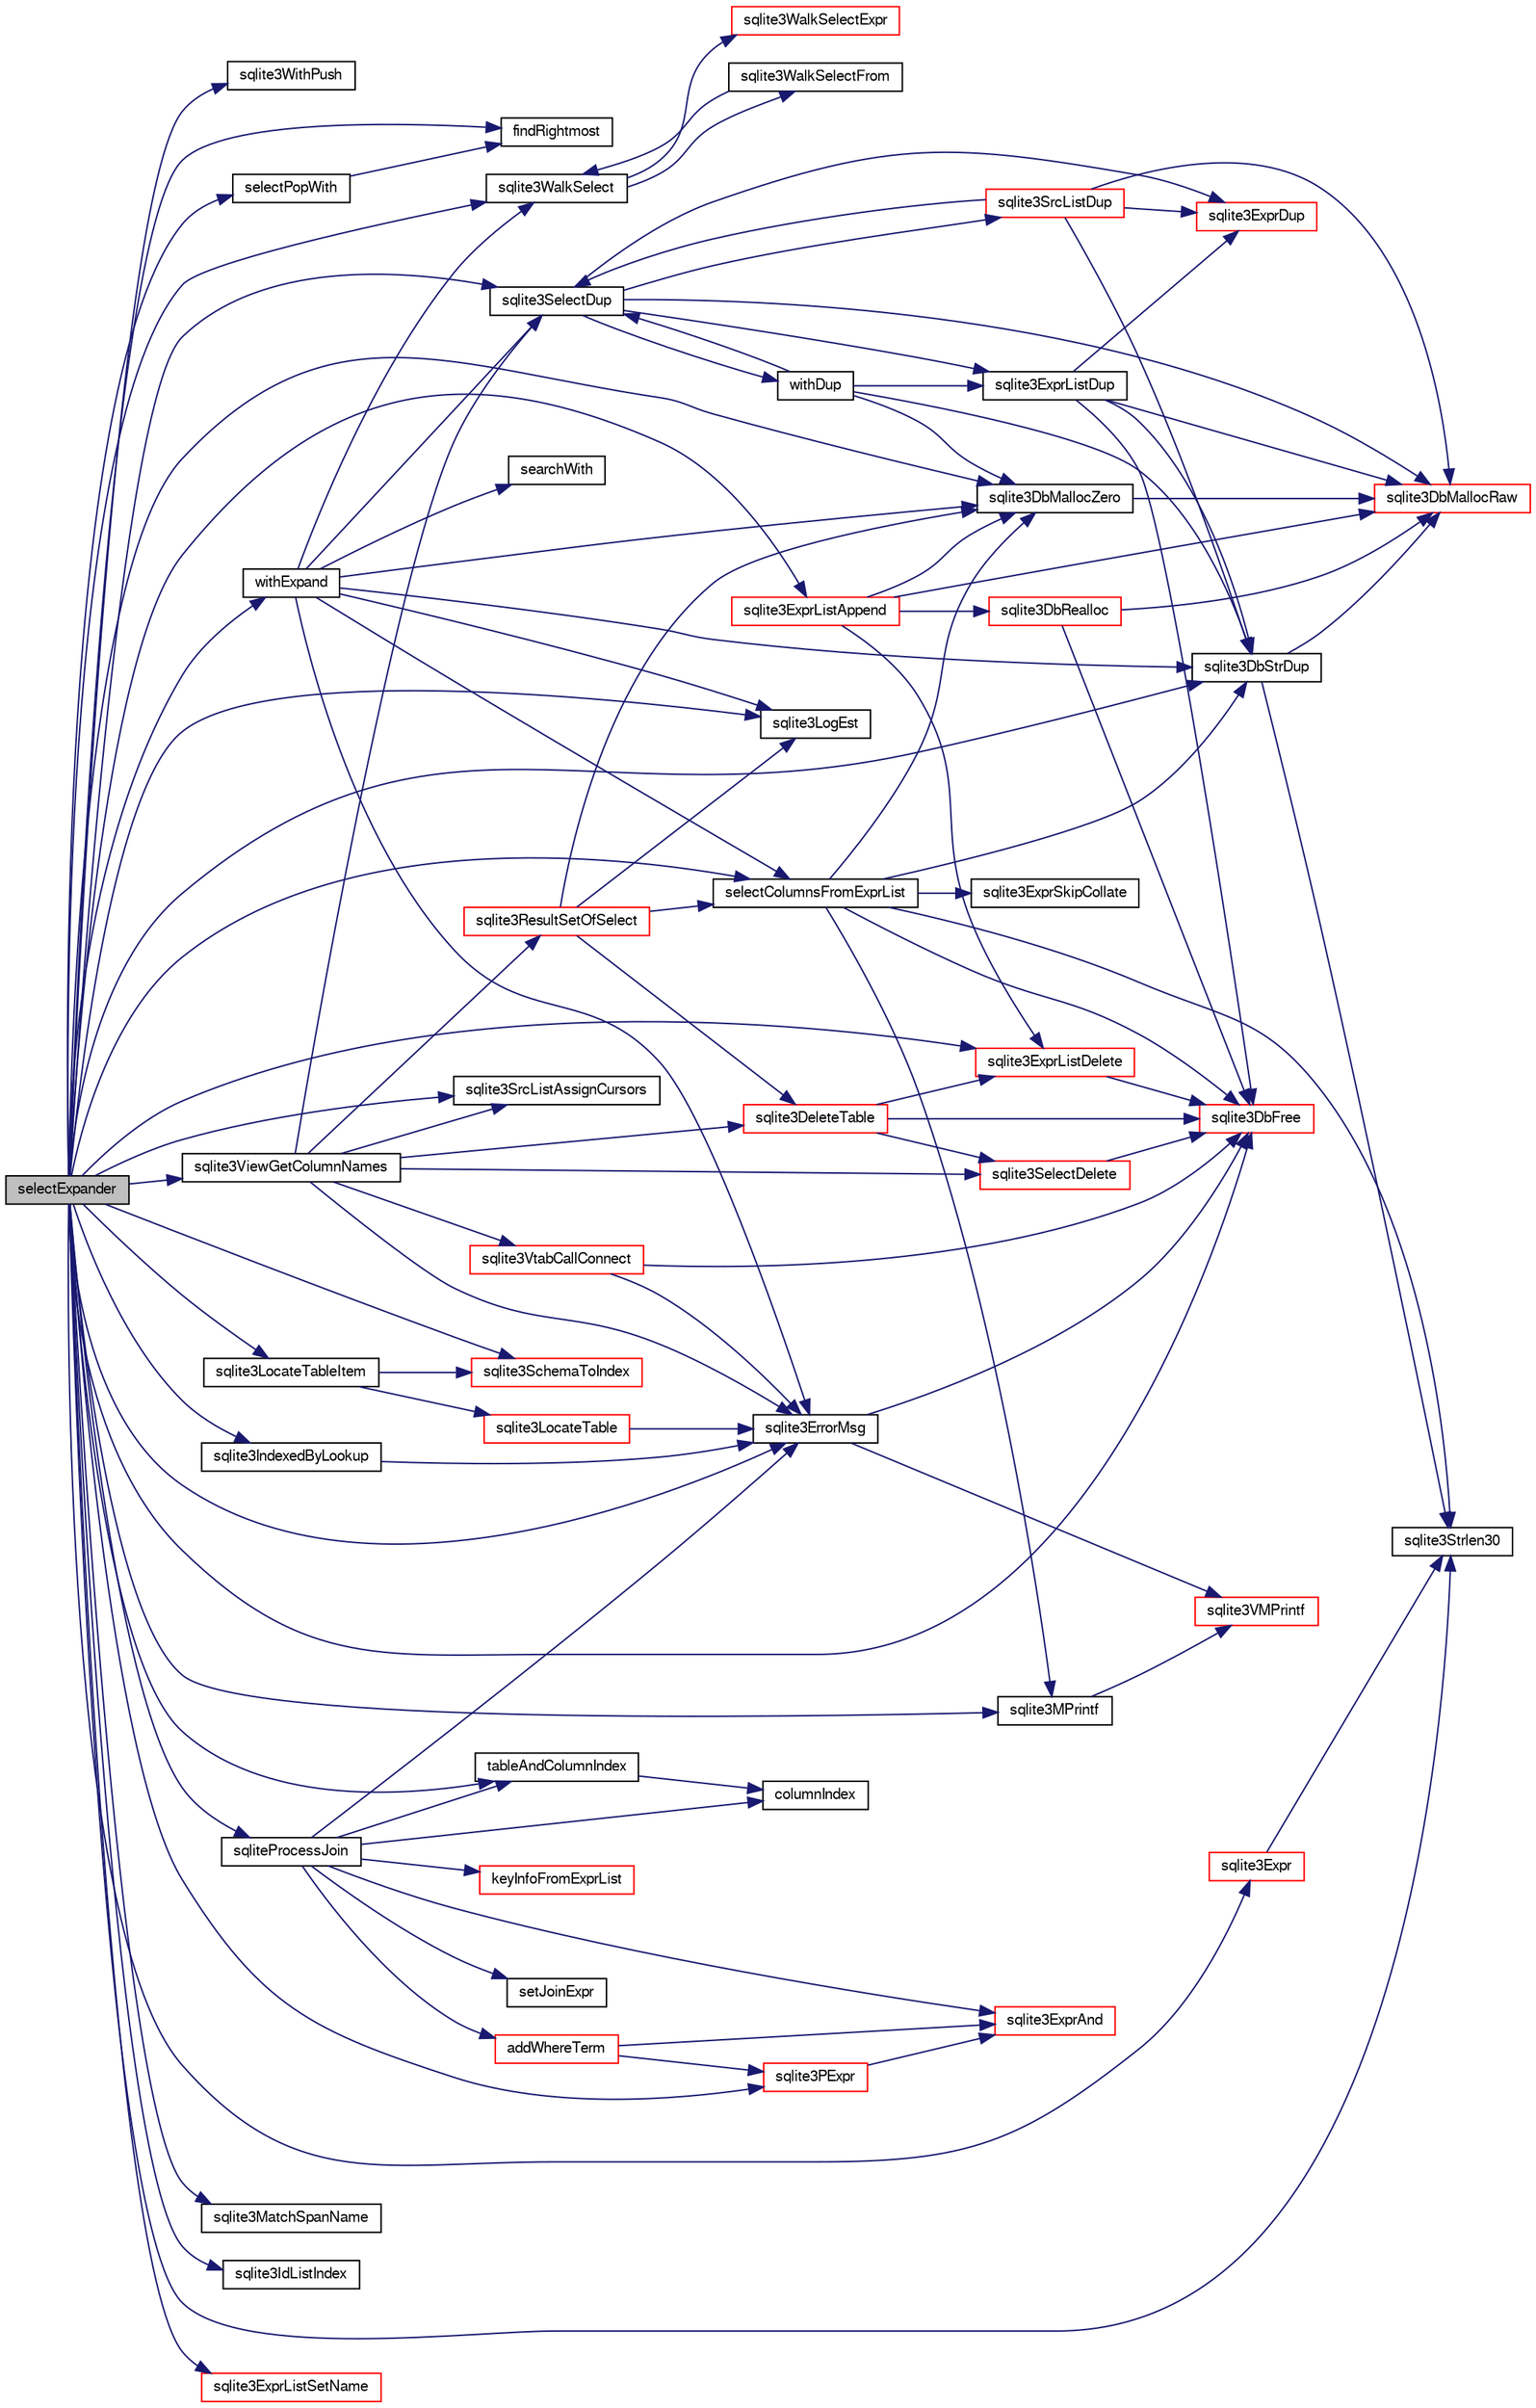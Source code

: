 digraph "selectExpander"
{
  edge [fontname="FreeSans",fontsize="10",labelfontname="FreeSans",labelfontsize="10"];
  node [fontname="FreeSans",fontsize="10",shape=record];
  rankdir="LR";
  Node286815 [label="selectExpander",height=0.2,width=0.4,color="black", fillcolor="grey75", style="filled", fontcolor="black"];
  Node286815 -> Node286816 [color="midnightblue",fontsize="10",style="solid",fontname="FreeSans"];
  Node286816 [label="sqlite3WithPush",height=0.2,width=0.4,color="black", fillcolor="white", style="filled",URL="$sqlite3_8c.html#a7f9f1ec2d0cf4bfbe52875ffca95350d"];
  Node286815 -> Node286817 [color="midnightblue",fontsize="10",style="solid",fontname="FreeSans"];
  Node286817 [label="findRightmost",height=0.2,width=0.4,color="black", fillcolor="white", style="filled",URL="$sqlite3_8c.html#a7ebad7ada6d76969506dee1bda1bc13a"];
  Node286815 -> Node286818 [color="midnightblue",fontsize="10",style="solid",fontname="FreeSans"];
  Node286818 [label="sqlite3SrcListAssignCursors",height=0.2,width=0.4,color="black", fillcolor="white", style="filled",URL="$sqlite3_8c.html#a30fb47cdcb938aac958fe5da10c72821"];
  Node286815 -> Node286819 [color="midnightblue",fontsize="10",style="solid",fontname="FreeSans"];
  Node286819 [label="selectPopWith",height=0.2,width=0.4,color="black", fillcolor="white", style="filled",URL="$sqlite3_8c.html#afac82c44ed7e8fc93b9263751f4c38d3"];
  Node286819 -> Node286817 [color="midnightblue",fontsize="10",style="solid",fontname="FreeSans"];
  Node286815 -> Node286820 [color="midnightblue",fontsize="10",style="solid",fontname="FreeSans"];
  Node286820 [label="withExpand",height=0.2,width=0.4,color="black", fillcolor="white", style="filled",URL="$sqlite3_8c.html#abfe30ddf22391eeda2da9ba60c23bf0b"];
  Node286820 -> Node286821 [color="midnightblue",fontsize="10",style="solid",fontname="FreeSans"];
  Node286821 [label="searchWith",height=0.2,width=0.4,color="black", fillcolor="white", style="filled",URL="$sqlite3_8c.html#accd2ffeaeae5ed6da91ba8865792cad9"];
  Node286820 -> Node286822 [color="midnightblue",fontsize="10",style="solid",fontname="FreeSans"];
  Node286822 [label="sqlite3ErrorMsg",height=0.2,width=0.4,color="black", fillcolor="white", style="filled",URL="$sqlite3_8c.html#aee2798e173651adae0f9c85469f3457d"];
  Node286822 -> Node286823 [color="midnightblue",fontsize="10",style="solid",fontname="FreeSans"];
  Node286823 [label="sqlite3VMPrintf",height=0.2,width=0.4,color="red", fillcolor="white", style="filled",URL="$sqlite3_8c.html#a05535d0982ef06fbc2ee8195ebbae689"];
  Node286822 -> Node286831 [color="midnightblue",fontsize="10",style="solid",fontname="FreeSans"];
  Node286831 [label="sqlite3DbFree",height=0.2,width=0.4,color="red", fillcolor="white", style="filled",URL="$sqlite3_8c.html#ac70ab821a6607b4a1b909582dc37a069"];
  Node286820 -> Node287037 [color="midnightblue",fontsize="10",style="solid",fontname="FreeSans"];
  Node287037 [label="sqlite3DbMallocZero",height=0.2,width=0.4,color="black", fillcolor="white", style="filled",URL="$sqlite3_8c.html#a49cfebac9d6067a03442c92af73f33e4"];
  Node287037 -> Node286843 [color="midnightblue",fontsize="10",style="solid",fontname="FreeSans"];
  Node286843 [label="sqlite3DbMallocRaw",height=0.2,width=0.4,color="red", fillcolor="white", style="filled",URL="$sqlite3_8c.html#abbe8be0cf7175e11ddc3e2218fad924e"];
  Node286820 -> Node287105 [color="midnightblue",fontsize="10",style="solid",fontname="FreeSans"];
  Node287105 [label="sqlite3DbStrDup",height=0.2,width=0.4,color="black", fillcolor="white", style="filled",URL="$sqlite3_8c.html#a0ec4772ee6de7316ecd1e6cabb1beeef"];
  Node287105 -> Node286911 [color="midnightblue",fontsize="10",style="solid",fontname="FreeSans"];
  Node286911 [label="sqlite3Strlen30",height=0.2,width=0.4,color="black", fillcolor="white", style="filled",URL="$sqlite3_8c.html#a3dcd80ba41f1a308193dee74857b62a7"];
  Node287105 -> Node286843 [color="midnightblue",fontsize="10",style="solid",fontname="FreeSans"];
  Node286820 -> Node287106 [color="midnightblue",fontsize="10",style="solid",fontname="FreeSans"];
  Node287106 [label="sqlite3LogEst",height=0.2,width=0.4,color="black", fillcolor="white", style="filled",URL="$sqlite3_8c.html#a14c7d015bfd3d4a869739b9e6139c84f"];
  Node286820 -> Node287107 [color="midnightblue",fontsize="10",style="solid",fontname="FreeSans"];
  Node287107 [label="sqlite3SelectDup",height=0.2,width=0.4,color="black", fillcolor="white", style="filled",URL="$sqlite3_8c.html#af8a7f75590dced000c27784d90b57b87"];
  Node287107 -> Node286843 [color="midnightblue",fontsize="10",style="solid",fontname="FreeSans"];
  Node287107 -> Node287108 [color="midnightblue",fontsize="10",style="solid",fontname="FreeSans"];
  Node287108 [label="sqlite3ExprListDup",height=0.2,width=0.4,color="black", fillcolor="white", style="filled",URL="$sqlite3_8c.html#abfb0903f2fc516fcceec37b3489d528c"];
  Node287108 -> Node286843 [color="midnightblue",fontsize="10",style="solid",fontname="FreeSans"];
  Node287108 -> Node286831 [color="midnightblue",fontsize="10",style="solid",fontname="FreeSans"];
  Node287108 -> Node287109 [color="midnightblue",fontsize="10",style="solid",fontname="FreeSans"];
  Node287109 [label="sqlite3ExprDup",height=0.2,width=0.4,color="red", fillcolor="white", style="filled",URL="$sqlite3_8c.html#a509095508224c9f99698d86205234209"];
  Node287108 -> Node287105 [color="midnightblue",fontsize="10",style="solid",fontname="FreeSans"];
  Node287107 -> Node287115 [color="midnightblue",fontsize="10",style="solid",fontname="FreeSans"];
  Node287115 [label="sqlite3SrcListDup",height=0.2,width=0.4,color="red", fillcolor="white", style="filled",URL="$sqlite3_8c.html#a915ece76ebeede6852f63a447753ef9f"];
  Node287115 -> Node286843 [color="midnightblue",fontsize="10",style="solid",fontname="FreeSans"];
  Node287115 -> Node287105 [color="midnightblue",fontsize="10",style="solid",fontname="FreeSans"];
  Node287115 -> Node287107 [color="midnightblue",fontsize="10",style="solid",fontname="FreeSans"];
  Node287115 -> Node287109 [color="midnightblue",fontsize="10",style="solid",fontname="FreeSans"];
  Node287107 -> Node287109 [color="midnightblue",fontsize="10",style="solid",fontname="FreeSans"];
  Node287107 -> Node287117 [color="midnightblue",fontsize="10",style="solid",fontname="FreeSans"];
  Node287117 [label="withDup",height=0.2,width=0.4,color="black", fillcolor="white", style="filled",URL="$sqlite3_8c.html#a3f4d4194e35fd64b629b1533c50ffd7a"];
  Node287117 -> Node287037 [color="midnightblue",fontsize="10",style="solid",fontname="FreeSans"];
  Node287117 -> Node287107 [color="midnightblue",fontsize="10",style="solid",fontname="FreeSans"];
  Node287117 -> Node287108 [color="midnightblue",fontsize="10",style="solid",fontname="FreeSans"];
  Node287117 -> Node287105 [color="midnightblue",fontsize="10",style="solid",fontname="FreeSans"];
  Node286820 -> Node287118 [color="midnightblue",fontsize="10",style="solid",fontname="FreeSans"];
  Node287118 [label="sqlite3WalkSelect",height=0.2,width=0.4,color="black", fillcolor="white", style="filled",URL="$sqlite3_8c.html#a7c7c772166f45c62ea98fea7bb737b63"];
  Node287118 -> Node287119 [color="midnightblue",fontsize="10",style="solid",fontname="FreeSans"];
  Node287119 [label="sqlite3WalkSelectExpr",height=0.2,width=0.4,color="red", fillcolor="white", style="filled",URL="$sqlite3_8c.html#a5a2c8da5f377d9f52d96293e6b34c660"];
  Node287118 -> Node287122 [color="midnightblue",fontsize="10",style="solid",fontname="FreeSans"];
  Node287122 [label="sqlite3WalkSelectFrom",height=0.2,width=0.4,color="black", fillcolor="white", style="filled",URL="$sqlite3_8c.html#a49a2f6da604a451e52ab3a12f588189f"];
  Node287122 -> Node287118 [color="midnightblue",fontsize="10",style="solid",fontname="FreeSans"];
  Node286820 -> Node287123 [color="midnightblue",fontsize="10",style="solid",fontname="FreeSans"];
  Node287123 [label="selectColumnsFromExprList",height=0.2,width=0.4,color="black", fillcolor="white", style="filled",URL="$sqlite3_8c.html#a8ee79348729b2c9134f2c1fd407302e3"];
  Node287123 -> Node287037 [color="midnightblue",fontsize="10",style="solid",fontname="FreeSans"];
  Node287123 -> Node287124 [color="midnightblue",fontsize="10",style="solid",fontname="FreeSans"];
  Node287124 [label="sqlite3ExprSkipCollate",height=0.2,width=0.4,color="black", fillcolor="white", style="filled",URL="$sqlite3_8c.html#a91b59896d4e3534de7c33940dca8537c"];
  Node287123 -> Node287105 [color="midnightblue",fontsize="10",style="solid",fontname="FreeSans"];
  Node287123 -> Node287087 [color="midnightblue",fontsize="10",style="solid",fontname="FreeSans"];
  Node287087 [label="sqlite3MPrintf",height=0.2,width=0.4,color="black", fillcolor="white", style="filled",URL="$sqlite3_8c.html#a208ef0df84e9778778804a19af03efea"];
  Node287087 -> Node286823 [color="midnightblue",fontsize="10",style="solid",fontname="FreeSans"];
  Node287123 -> Node286831 [color="midnightblue",fontsize="10",style="solid",fontname="FreeSans"];
  Node287123 -> Node286911 [color="midnightblue",fontsize="10",style="solid",fontname="FreeSans"];
  Node286815 -> Node287118 [color="midnightblue",fontsize="10",style="solid",fontname="FreeSans"];
  Node286815 -> Node287037 [color="midnightblue",fontsize="10",style="solid",fontname="FreeSans"];
  Node286815 -> Node287087 [color="midnightblue",fontsize="10",style="solid",fontname="FreeSans"];
  Node286815 -> Node287123 [color="midnightblue",fontsize="10",style="solid",fontname="FreeSans"];
  Node286815 -> Node287106 [color="midnightblue",fontsize="10",style="solid",fontname="FreeSans"];
  Node286815 -> Node287125 [color="midnightblue",fontsize="10",style="solid",fontname="FreeSans"];
  Node287125 [label="sqlite3LocateTableItem",height=0.2,width=0.4,color="black", fillcolor="white", style="filled",URL="$sqlite3_8c.html#ac80229652e6d3200bd88dff77f874888"];
  Node287125 -> Node287126 [color="midnightblue",fontsize="10",style="solid",fontname="FreeSans"];
  Node287126 [label="sqlite3SchemaToIndex",height=0.2,width=0.4,color="red", fillcolor="white", style="filled",URL="$sqlite3_8c.html#ad9ef77a42022f1f8c8ab71b5761f5134"];
  Node287125 -> Node287127 [color="midnightblue",fontsize="10",style="solid",fontname="FreeSans"];
  Node287127 [label="sqlite3LocateTable",height=0.2,width=0.4,color="red", fillcolor="white", style="filled",URL="$sqlite3_8c.html#adfeea5b18971250d4ff7f5a44e134d75"];
  Node287127 -> Node286822 [color="midnightblue",fontsize="10",style="solid",fontname="FreeSans"];
  Node286815 -> Node286822 [color="midnightblue",fontsize="10",style="solid",fontname="FreeSans"];
  Node286815 -> Node287800 [color="midnightblue",fontsize="10",style="solid",fontname="FreeSans"];
  Node287800 [label="sqlite3ViewGetColumnNames",height=0.2,width=0.4,color="black", fillcolor="white", style="filled",URL="$sqlite3_8c.html#aebc7cd8d9e2bd174ae0a60363d3f6ce8"];
  Node287800 -> Node287801 [color="midnightblue",fontsize="10",style="solid",fontname="FreeSans"];
  Node287801 [label="sqlite3VtabCallConnect",height=0.2,width=0.4,color="red", fillcolor="white", style="filled",URL="$sqlite3_8c.html#a9642d55303e8d284d096fabc53460e28"];
  Node287801 -> Node286822 [color="midnightblue",fontsize="10",style="solid",fontname="FreeSans"];
  Node287801 -> Node286831 [color="midnightblue",fontsize="10",style="solid",fontname="FreeSans"];
  Node287800 -> Node286822 [color="midnightblue",fontsize="10",style="solid",fontname="FreeSans"];
  Node287800 -> Node287107 [color="midnightblue",fontsize="10",style="solid",fontname="FreeSans"];
  Node287800 -> Node286818 [color="midnightblue",fontsize="10",style="solid",fontname="FreeSans"];
  Node287800 -> Node287802 [color="midnightblue",fontsize="10",style="solid",fontname="FreeSans"];
  Node287802 [label="sqlite3ResultSetOfSelect",height=0.2,width=0.4,color="red", fillcolor="white", style="filled",URL="$sqlite3_8c.html#ade35a86757654a36498d74152aa2fda8"];
  Node287802 -> Node287037 [color="midnightblue",fontsize="10",style="solid",fontname="FreeSans"];
  Node287802 -> Node287106 [color="midnightblue",fontsize="10",style="solid",fontname="FreeSans"];
  Node287802 -> Node287123 [color="midnightblue",fontsize="10",style="solid",fontname="FreeSans"];
  Node287802 -> Node287170 [color="midnightblue",fontsize="10",style="solid",fontname="FreeSans"];
  Node287170 [label="sqlite3DeleteTable",height=0.2,width=0.4,color="red", fillcolor="white", style="filled",URL="$sqlite3_8c.html#a7fd3d507375a381a3807f92735318973"];
  Node287170 -> Node286831 [color="midnightblue",fontsize="10",style="solid",fontname="FreeSans"];
  Node287170 -> Node287165 [color="midnightblue",fontsize="10",style="solid",fontname="FreeSans"];
  Node287165 [label="sqlite3SelectDelete",height=0.2,width=0.4,color="red", fillcolor="white", style="filled",URL="$sqlite3_8c.html#a0f56959f0acac85496744f0d068854a0"];
  Node287165 -> Node286831 [color="midnightblue",fontsize="10",style="solid",fontname="FreeSans"];
  Node287170 -> Node287167 [color="midnightblue",fontsize="10",style="solid",fontname="FreeSans"];
  Node287167 [label="sqlite3ExprListDelete",height=0.2,width=0.4,color="red", fillcolor="white", style="filled",URL="$sqlite3_8c.html#ae9cd46eac81e86a04ed8c09b99fc3c10"];
  Node287167 -> Node286831 [color="midnightblue",fontsize="10",style="solid",fontname="FreeSans"];
  Node287800 -> Node287170 [color="midnightblue",fontsize="10",style="solid",fontname="FreeSans"];
  Node287800 -> Node287165 [color="midnightblue",fontsize="10",style="solid",fontname="FreeSans"];
  Node286815 -> Node287107 [color="midnightblue",fontsize="10",style="solid",fontname="FreeSans"];
  Node286815 -> Node287868 [color="midnightblue",fontsize="10",style="solid",fontname="FreeSans"];
  Node287868 [label="sqlite3IndexedByLookup",height=0.2,width=0.4,color="black", fillcolor="white", style="filled",URL="$sqlite3_8c.html#adce623dd7c639a56080e4255c7404666"];
  Node287868 -> Node286822 [color="midnightblue",fontsize="10",style="solid",fontname="FreeSans"];
  Node286815 -> Node287869 [color="midnightblue",fontsize="10",style="solid",fontname="FreeSans"];
  Node287869 [label="sqliteProcessJoin",height=0.2,width=0.4,color="black", fillcolor="white", style="filled",URL="$sqlite3_8c.html#a4c90acd601941efc455f7b09a7f9d6a9"];
  Node287869 -> Node286822 [color="midnightblue",fontsize="10",style="solid",fontname="FreeSans"];
  Node287869 -> Node287870 [color="midnightblue",fontsize="10",style="solid",fontname="FreeSans"];
  Node287870 [label="tableAndColumnIndex",height=0.2,width=0.4,color="black", fillcolor="white", style="filled",URL="$sqlite3_8c.html#a10ce48c1a2bc199fae2c84544b0bb4f7"];
  Node287870 -> Node287871 [color="midnightblue",fontsize="10",style="solid",fontname="FreeSans"];
  Node287871 [label="columnIndex",height=0.2,width=0.4,color="black", fillcolor="white", style="filled",URL="$sqlite3_8c.html#aecb92892e377cbedaa264efa5e95f0b4"];
  Node287869 -> Node287872 [color="midnightblue",fontsize="10",style="solid",fontname="FreeSans"];
  Node287872 [label="addWhereTerm",height=0.2,width=0.4,color="red", fillcolor="white", style="filled",URL="$sqlite3_8c.html#a916438f860daaffa479b734432cbdf25"];
  Node287872 -> Node287823 [color="midnightblue",fontsize="10",style="solid",fontname="FreeSans"];
  Node287823 [label="sqlite3PExpr",height=0.2,width=0.4,color="red", fillcolor="white", style="filled",URL="$sqlite3_8c.html#a56670a96a4ad8449466fea3449f71c57"];
  Node287823 -> Node287824 [color="midnightblue",fontsize="10",style="solid",fontname="FreeSans"];
  Node287824 [label="sqlite3ExprAnd",height=0.2,width=0.4,color="red", fillcolor="white", style="filled",URL="$sqlite3_8c.html#adb7ce3f2fe4bc4cb22dbb82aed2b6c32"];
  Node287872 -> Node287824 [color="midnightblue",fontsize="10",style="solid",fontname="FreeSans"];
  Node287869 -> Node287874 [color="midnightblue",fontsize="10",style="solid",fontname="FreeSans"];
  Node287874 [label="setJoinExpr",height=0.2,width=0.4,color="black", fillcolor="white", style="filled",URL="$sqlite3_8c.html#a38b06e4e89555c8e7cf1a255b3f31c30"];
  Node287869 -> Node287824 [color="midnightblue",fontsize="10",style="solid",fontname="FreeSans"];
  Node287869 -> Node287871 [color="midnightblue",fontsize="10",style="solid",fontname="FreeSans"];
  Node287869 -> Node287875 [color="midnightblue",fontsize="10",style="solid",fontname="FreeSans"];
  Node287875 [label="keyInfoFromExprList",height=0.2,width=0.4,color="red", fillcolor="white", style="filled",URL="$sqlite3_8c.html#a68913ccee48e2f0a6d5161eda353c2ac"];
  Node286815 -> Node287811 [color="midnightblue",fontsize="10",style="solid",fontname="FreeSans"];
  Node287811 [label="sqlite3ExprListAppend",height=0.2,width=0.4,color="red", fillcolor="white", style="filled",URL="$sqlite3_8c.html#a2c227f0b97e0e31b120c702fae2b7409"];
  Node287811 -> Node287037 [color="midnightblue",fontsize="10",style="solid",fontname="FreeSans"];
  Node287811 -> Node286843 [color="midnightblue",fontsize="10",style="solid",fontname="FreeSans"];
  Node287811 -> Node286842 [color="midnightblue",fontsize="10",style="solid",fontname="FreeSans"];
  Node286842 [label="sqlite3DbRealloc",height=0.2,width=0.4,color="red", fillcolor="white", style="filled",URL="$sqlite3_8c.html#ae028f4902a9d29bcaf310ff289ee87dc"];
  Node286842 -> Node286843 [color="midnightblue",fontsize="10",style="solid",fontname="FreeSans"];
  Node286842 -> Node286831 [color="midnightblue",fontsize="10",style="solid",fontname="FreeSans"];
  Node287811 -> Node287167 [color="midnightblue",fontsize="10",style="solid",fontname="FreeSans"];
  Node286815 -> Node287126 [color="midnightblue",fontsize="10",style="solid",fontname="FreeSans"];
  Node286815 -> Node287817 [color="midnightblue",fontsize="10",style="solid",fontname="FreeSans"];
  Node287817 [label="sqlite3MatchSpanName",height=0.2,width=0.4,color="black", fillcolor="white", style="filled",URL="$sqlite3_8c.html#a6ea6653a82e76ee27e41e67c75f169f5"];
  Node286815 -> Node287870 [color="midnightblue",fontsize="10",style="solid",fontname="FreeSans"];
  Node286815 -> Node287877 [color="midnightblue",fontsize="10",style="solid",fontname="FreeSans"];
  Node287877 [label="sqlite3IdListIndex",height=0.2,width=0.4,color="black", fillcolor="white", style="filled",URL="$sqlite3_8c.html#a88379ff9e3d2da4ee2e4a66f92a59204"];
  Node286815 -> Node287812 [color="midnightblue",fontsize="10",style="solid",fontname="FreeSans"];
  Node287812 [label="sqlite3Expr",height=0.2,width=0.4,color="red", fillcolor="white", style="filled",URL="$sqlite3_8c.html#a790d28ff2bd0d13725c692e0c4ed7105"];
  Node287812 -> Node286911 [color="midnightblue",fontsize="10",style="solid",fontname="FreeSans"];
  Node286815 -> Node287823 [color="midnightblue",fontsize="10",style="solid",fontname="FreeSans"];
  Node286815 -> Node286911 [color="midnightblue",fontsize="10",style="solid",fontname="FreeSans"];
  Node286815 -> Node287878 [color="midnightblue",fontsize="10",style="solid",fontname="FreeSans"];
  Node287878 [label="sqlite3ExprListSetName",height=0.2,width=0.4,color="red", fillcolor="white", style="filled",URL="$sqlite3_8c.html#a50e95ce8909436164a691852ec107b2b"];
  Node286815 -> Node287105 [color="midnightblue",fontsize="10",style="solid",fontname="FreeSans"];
  Node286815 -> Node286831 [color="midnightblue",fontsize="10",style="solid",fontname="FreeSans"];
  Node286815 -> Node287167 [color="midnightblue",fontsize="10",style="solid",fontname="FreeSans"];
}
